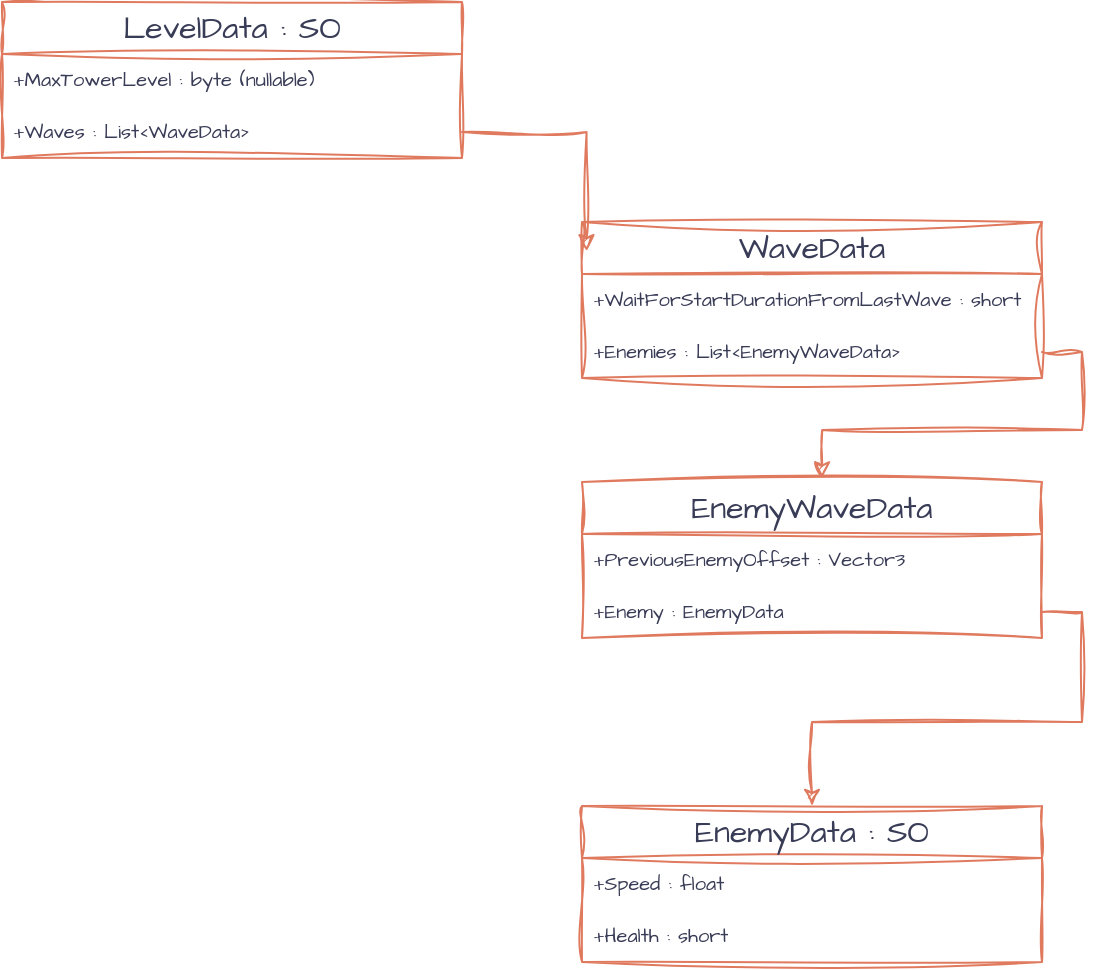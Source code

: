 <mxfile version="21.7.2" type="github">
  <diagram id="R2lEEEUBdFMjLlhIrx00" name="Page-1">
    <mxGraphModel dx="989" dy="530" grid="0" gridSize="10" guides="1" tooltips="1" connect="1" arrows="1" fold="1" page="1" pageScale="1" pageWidth="850" pageHeight="1100" math="0" shadow="0" extFonts="Permanent Marker^https://fonts.googleapis.com/css?family=Permanent+Marker">
      <root>
        <mxCell id="0" />
        <mxCell id="1" parent="0" />
        <mxCell id="o8G2fhGUsHrwVTccI_8I-12" value="&lt;font style=&quot;font-size: 16px;&quot;&gt;LevelData : SO&lt;/font&gt;" style="swimlane;fontStyle=0;childLayout=stackLayout;horizontal=1;startSize=26;fillColor=none;horizontalStack=0;resizeParent=1;resizeParentMax=0;resizeLast=0;collapsible=1;marginBottom=0;whiteSpace=wrap;html=1;sketch=1;hachureGap=4;jiggle=2;curveFitting=1;fontFamily=Architects Daughter;fontSource=https%3A%2F%2Ffonts.googleapis.com%2Fcss%3Ffamily%3DArchitects%2BDaughter;fontSize=16;labelBackgroundColor=none;strokeColor=#E07A5F;fontColor=#393C56;" vertex="1" parent="1">
          <mxGeometry x="50" y="70" width="230" height="78" as="geometry" />
        </mxCell>
        <mxCell id="o8G2fhGUsHrwVTccI_8I-13" value="+MaxTowerLevel : byte (nullable)&lt;br style=&quot;border-color: var(--border-color); font-size: 10px;&quot;&gt;" style="text;strokeColor=none;fillColor=none;align=left;verticalAlign=top;spacingLeft=4;spacingRight=4;overflow=hidden;rotatable=0;points=[[0,0.5],[1,0.5]];portConstraint=eastwest;whiteSpace=wrap;html=1;fontSize=10;fontFamily=Architects Daughter;labelBackgroundColor=none;fontColor=#393C56;" vertex="1" parent="o8G2fhGUsHrwVTccI_8I-12">
          <mxGeometry y="26" width="230" height="26" as="geometry" />
        </mxCell>
        <mxCell id="o8G2fhGUsHrwVTccI_8I-14" value="+Waves : List&amp;lt;WaveData&amp;gt;" style="text;strokeColor=none;fillColor=none;align=left;verticalAlign=top;spacingLeft=4;spacingRight=4;overflow=hidden;rotatable=0;points=[[0,0.5],[1,0.5]];portConstraint=eastwest;whiteSpace=wrap;html=1;fontSize=10;fontFamily=Architects Daughter;labelBackgroundColor=none;fontColor=#393C56;" vertex="1" parent="o8G2fhGUsHrwVTccI_8I-12">
          <mxGeometry y="52" width="230" height="26" as="geometry" />
        </mxCell>
        <mxCell id="o8G2fhGUsHrwVTccI_8I-16" style="edgeStyle=orthogonalEdgeStyle;rounded=0;sketch=1;hachureGap=4;jiggle=2;curveFitting=1;orthogonalLoop=1;jettySize=auto;html=1;entryX=0.01;entryY=0.187;entryDx=0;entryDy=0;fontFamily=Architects Daughter;fontSource=https%3A%2F%2Ffonts.googleapis.com%2Fcss%3Ffamily%3DArchitects%2BDaughter;fontSize=16;entryPerimeter=0;labelBackgroundColor=none;strokeColor=#E07A5F;fontColor=default;" edge="1" parent="1" source="o8G2fhGUsHrwVTccI_8I-14" target="o8G2fhGUsHrwVTccI_8I-22">
          <mxGeometry relative="1" as="geometry">
            <mxPoint x="480.0" y="105" as="targetPoint" />
          </mxGeometry>
        </mxCell>
        <mxCell id="o8G2fhGUsHrwVTccI_8I-22" value="WaveData" style="swimlane;fontStyle=0;childLayout=stackLayout;horizontal=1;startSize=26;fillColor=none;horizontalStack=0;resizeParent=1;resizeParentMax=0;resizeLast=0;collapsible=1;marginBottom=0;whiteSpace=wrap;html=1;sketch=1;hachureGap=4;jiggle=2;curveFitting=1;fontFamily=Architects Daughter;fontSource=https%3A%2F%2Ffonts.googleapis.com%2Fcss%3Ffamily%3DArchitects%2BDaughter;fontSize=16;labelBackgroundColor=none;strokeColor=#E07A5F;fontColor=#393C56;" vertex="1" parent="1">
          <mxGeometry x="340" y="180" width="230" height="78" as="geometry" />
        </mxCell>
        <mxCell id="o8G2fhGUsHrwVTccI_8I-23" value="+WaitForStartDurationFromLastWave : short&lt;br style=&quot;border-color: var(--border-color); font-size: 12px;&quot;&gt;" style="text;strokeColor=none;fillColor=none;align=left;verticalAlign=top;spacingLeft=4;spacingRight=4;overflow=hidden;rotatable=0;points=[[0,0.5],[1,0.5]];portConstraint=eastwest;whiteSpace=wrap;html=1;fontSize=10;fontFamily=Architects Daughter;labelBackgroundColor=none;fontColor=#393C56;" vertex="1" parent="o8G2fhGUsHrwVTccI_8I-22">
          <mxGeometry y="26" width="230" height="26" as="geometry" />
        </mxCell>
        <mxCell id="o8G2fhGUsHrwVTccI_8I-24" value="+Enemies : List&amp;lt;EnemyWaveData&amp;gt;" style="text;strokeColor=none;fillColor=none;align=left;verticalAlign=top;spacingLeft=4;spacingRight=4;overflow=hidden;rotatable=0;points=[[0,0.5],[1,0.5]];portConstraint=eastwest;whiteSpace=wrap;html=1;fontSize=10;fontFamily=Architects Daughter;labelBackgroundColor=none;fontColor=#393C56;" vertex="1" parent="o8G2fhGUsHrwVTccI_8I-22">
          <mxGeometry y="52" width="230" height="26" as="geometry" />
        </mxCell>
        <mxCell id="o8G2fhGUsHrwVTccI_8I-27" value="EnemyData : SO" style="swimlane;fontStyle=0;childLayout=stackLayout;horizontal=1;startSize=26;fillColor=none;horizontalStack=0;resizeParent=1;resizeParentMax=0;resizeLast=0;collapsible=1;marginBottom=0;whiteSpace=wrap;html=1;sketch=1;hachureGap=4;jiggle=2;curveFitting=1;fontFamily=Architects Daughter;fontSource=https%3A%2F%2Ffonts.googleapis.com%2Fcss%3Ffamily%3DArchitects%2BDaughter;fontSize=16;labelBackgroundColor=none;strokeColor=#E07A5F;fontColor=#393C56;" vertex="1" parent="1">
          <mxGeometry x="340" y="472" width="230" height="78" as="geometry" />
        </mxCell>
        <mxCell id="o8G2fhGUsHrwVTccI_8I-28" value="+Speed : float" style="text;strokeColor=none;fillColor=none;align=left;verticalAlign=top;spacingLeft=4;spacingRight=4;overflow=hidden;rotatable=0;points=[[0,0.5],[1,0.5]];portConstraint=eastwest;whiteSpace=wrap;html=1;fontSize=10;fontFamily=Architects Daughter;labelBackgroundColor=none;fontColor=#393C56;" vertex="1" parent="o8G2fhGUsHrwVTccI_8I-27">
          <mxGeometry y="26" width="230" height="26" as="geometry" />
        </mxCell>
        <mxCell id="o8G2fhGUsHrwVTccI_8I-29" value="+Health : short" style="text;strokeColor=none;fillColor=none;align=left;verticalAlign=top;spacingLeft=4;spacingRight=4;overflow=hidden;rotatable=0;points=[[0,0.5],[1,0.5]];portConstraint=eastwest;whiteSpace=wrap;html=1;fontSize=10;fontFamily=Architects Daughter;labelBackgroundColor=none;fontColor=#393C56;" vertex="1" parent="o8G2fhGUsHrwVTccI_8I-27">
          <mxGeometry y="52" width="230" height="26" as="geometry" />
        </mxCell>
        <mxCell id="o8G2fhGUsHrwVTccI_8I-30" style="edgeStyle=orthogonalEdgeStyle;rounded=0;sketch=1;hachureGap=4;jiggle=2;curveFitting=1;orthogonalLoop=1;jettySize=auto;html=1;exitX=1;exitY=0.5;exitDx=0;exitDy=0;fontFamily=Architects Daughter;fontSource=https%3A%2F%2Ffonts.googleapis.com%2Fcss%3Ffamily%3DArchitects%2BDaughter;fontSize=16;entryX=0.522;entryY=-0.023;entryDx=0;entryDy=0;entryPerimeter=0;labelBackgroundColor=none;strokeColor=#E07A5F;fontColor=default;" edge="1" parent="1" source="o8G2fhGUsHrwVTccI_8I-24" target="o8G2fhGUsHrwVTccI_8I-31">
          <mxGeometry relative="1" as="geometry" />
        </mxCell>
        <mxCell id="o8G2fhGUsHrwVTccI_8I-31" value="EnemyWaveData" style="swimlane;fontStyle=0;childLayout=stackLayout;horizontal=1;startSize=26;fillColor=none;horizontalStack=0;resizeParent=1;resizeParentMax=0;resizeLast=0;collapsible=1;marginBottom=0;whiteSpace=wrap;html=1;sketch=1;hachureGap=4;jiggle=2;curveFitting=1;fontFamily=Architects Daughter;fontSource=https%3A%2F%2Ffonts.googleapis.com%2Fcss%3Ffamily%3DArchitects%2BDaughter;fontSize=16;labelBackgroundColor=none;strokeColor=#E07A5F;fontColor=#393C56;" vertex="1" parent="1">
          <mxGeometry x="340" y="310" width="230" height="78" as="geometry" />
        </mxCell>
        <mxCell id="o8G2fhGUsHrwVTccI_8I-32" value="+PreviousEnemyOffset : Vector3" style="text;strokeColor=none;fillColor=none;align=left;verticalAlign=top;spacingLeft=4;spacingRight=4;overflow=hidden;rotatable=0;points=[[0,0.5],[1,0.5]];portConstraint=eastwest;whiteSpace=wrap;html=1;fontSize=10;fontFamily=Architects Daughter;labelBackgroundColor=none;fontColor=#393C56;" vertex="1" parent="o8G2fhGUsHrwVTccI_8I-31">
          <mxGeometry y="26" width="230" height="26" as="geometry" />
        </mxCell>
        <mxCell id="o8G2fhGUsHrwVTccI_8I-33" value="+Enemy : EnemyData" style="text;strokeColor=none;fillColor=none;align=left;verticalAlign=top;spacingLeft=4;spacingRight=4;overflow=hidden;rotatable=0;points=[[0,0.5],[1,0.5]];portConstraint=eastwest;whiteSpace=wrap;html=1;fontSize=10;fontFamily=Architects Daughter;labelBackgroundColor=none;fontColor=#393C56;" vertex="1" parent="o8G2fhGUsHrwVTccI_8I-31">
          <mxGeometry y="52" width="230" height="26" as="geometry" />
        </mxCell>
        <mxCell id="o8G2fhGUsHrwVTccI_8I-49" style="edgeStyle=orthogonalEdgeStyle;rounded=0;sketch=1;hachureGap=4;jiggle=2;curveFitting=1;orthogonalLoop=1;jettySize=auto;html=1;exitX=1;exitY=0.5;exitDx=0;exitDy=0;strokeColor=#E07A5F;fontFamily=Architects Daughter;fontSource=https%3A%2F%2Ffonts.googleapis.com%2Fcss%3Ffamily%3DArchitects%2BDaughter;fontSize=16;fontColor=#393C56;fillColor=#F2CC8F;" edge="1" parent="1" source="o8G2fhGUsHrwVTccI_8I-33" target="o8G2fhGUsHrwVTccI_8I-27">
          <mxGeometry relative="1" as="geometry" />
        </mxCell>
      </root>
    </mxGraphModel>
  </diagram>
</mxfile>
